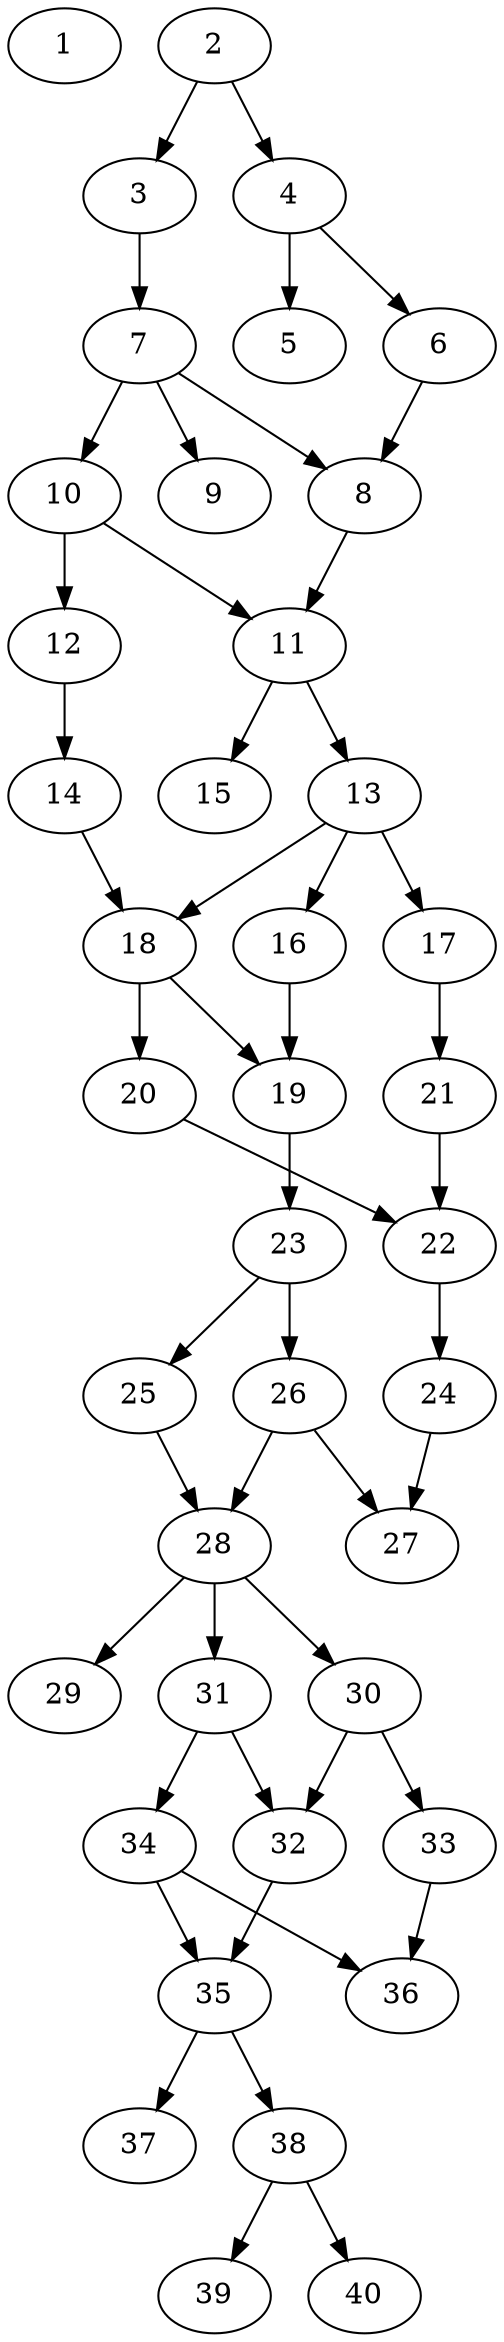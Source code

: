 // DAG automatically generated by daggen at Thu Oct  3 14:06:48 2019
// ./daggen --dot -n 40 --ccr 0.3 --fat 0.3 --regular 0.9 --density 0.5 --mindata 5242880 --maxdata 52428800 
digraph G {
  1 [size="163795627", alpha="0.02", expect_size="49138688"] 
  2 [size="138181973", alpha="0.20", expect_size="41454592"] 
  2 -> 3 [size ="41454592"]
  2 -> 4 [size ="41454592"]
  3 [size="159450453", alpha="0.09", expect_size="47835136"] 
  3 -> 7 [size ="47835136"]
  4 [size="92050773", alpha="0.05", expect_size="27615232"] 
  4 -> 5 [size ="27615232"]
  4 -> 6 [size ="27615232"]
  5 [size="115182933", alpha="0.03", expect_size="34554880"] 
  6 [size="154682027", alpha="0.20", expect_size="46404608"] 
  6 -> 8 [size ="46404608"]
  7 [size="134696960", alpha="0.20", expect_size="40409088"] 
  7 -> 8 [size ="40409088"]
  7 -> 9 [size ="40409088"]
  7 -> 10 [size ="40409088"]
  8 [size="69365760", alpha="0.07", expect_size="20809728"] 
  8 -> 11 [size ="20809728"]
  9 [size="63167147", alpha="0.02", expect_size="18950144"] 
  10 [size="21070507", alpha="0.08", expect_size="6321152"] 
  10 -> 11 [size ="6321152"]
  10 -> 12 [size ="6321152"]
  11 [size="51865600", alpha="0.04", expect_size="15559680"] 
  11 -> 13 [size ="15559680"]
  11 -> 15 [size ="15559680"]
  12 [size="70396587", alpha="0.03", expect_size="21118976"] 
  12 -> 14 [size ="21118976"]
  13 [size="69314560", alpha="0.04", expect_size="20794368"] 
  13 -> 16 [size ="20794368"]
  13 -> 17 [size ="20794368"]
  13 -> 18 [size ="20794368"]
  14 [size="136540160", alpha="0.10", expect_size="40962048"] 
  14 -> 18 [size ="40962048"]
  15 [size="173527040", alpha="0.13", expect_size="52058112"] 
  16 [size="39379627", alpha="0.04", expect_size="11813888"] 
  16 -> 19 [size ="11813888"]
  17 [size="38918827", alpha="0.18", expect_size="11675648"] 
  17 -> 21 [size ="11675648"]
  18 [size="35078827", alpha="0.04", expect_size="10523648"] 
  18 -> 19 [size ="10523648"]
  18 -> 20 [size ="10523648"]
  19 [size="93207893", alpha="0.15", expect_size="27962368"] 
  19 -> 23 [size ="27962368"]
  20 [size="109441707", alpha="0.14", expect_size="32832512"] 
  20 -> 22 [size ="32832512"]
  21 [size="169786027", alpha="0.12", expect_size="50935808"] 
  21 -> 22 [size ="50935808"]
  22 [size="44625920", alpha="0.06", expect_size="13387776"] 
  22 -> 24 [size ="13387776"]
  23 [size="65010347", alpha="0.17", expect_size="19503104"] 
  23 -> 25 [size ="19503104"]
  23 -> 26 [size ="19503104"]
  24 [size="97068373", alpha="0.18", expect_size="29120512"] 
  24 -> 27 [size ="29120512"]
  25 [size="21302613", alpha="0.11", expect_size="6390784"] 
  25 -> 28 [size ="6390784"]
  26 [size="123637760", alpha="0.02", expect_size="37091328"] 
  26 -> 27 [size ="37091328"]
  26 -> 28 [size ="37091328"]
  27 [size="157972480", alpha="0.08", expect_size="47391744"] 
  28 [size="138437973", alpha="0.00", expect_size="41531392"] 
  28 -> 29 [size ="41531392"]
  28 -> 30 [size ="41531392"]
  28 -> 31 [size ="41531392"]
  29 [size="170977280", alpha="0.18", expect_size="51293184"] 
  30 [size="129546240", alpha="0.17", expect_size="38863872"] 
  30 -> 32 [size ="38863872"]
  30 -> 33 [size ="38863872"]
  31 [size="83660800", alpha="0.20", expect_size="25098240"] 
  31 -> 32 [size ="25098240"]
  31 -> 34 [size ="25098240"]
  32 [size="22347093", alpha="0.09", expect_size="6704128"] 
  32 -> 35 [size ="6704128"]
  33 [size="66317653", alpha="0.06", expect_size="19895296"] 
  33 -> 36 [size ="19895296"]
  34 [size="42977280", alpha="0.17", expect_size="12893184"] 
  34 -> 35 [size ="12893184"]
  34 -> 36 [size ="12893184"]
  35 [size="26903893", alpha="0.08", expect_size="8071168"] 
  35 -> 37 [size ="8071168"]
  35 -> 38 [size ="8071168"]
  36 [size="115804160", alpha="0.02", expect_size="34741248"] 
  37 [size="132307627", alpha="0.19", expect_size="39692288"] 
  38 [size="36355413", alpha="0.18", expect_size="10906624"] 
  38 -> 39 [size ="10906624"]
  38 -> 40 [size ="10906624"]
  39 [size="37123413", alpha="0.07", expect_size="11137024"] 
  40 [size="23016107", alpha="0.07", expect_size="6904832"] 
}
